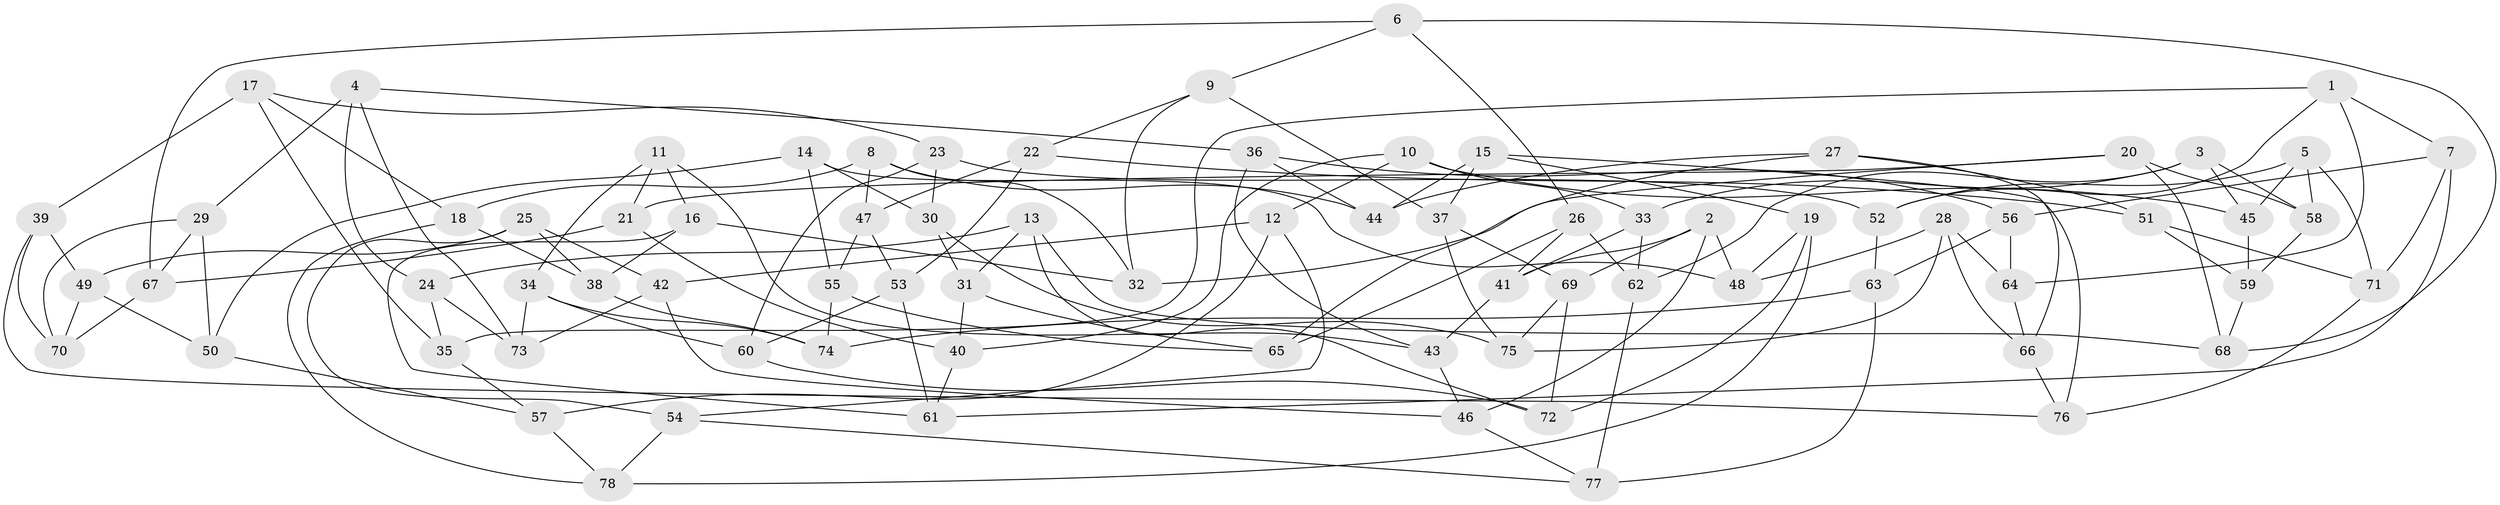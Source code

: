 // coarse degree distribution, {4: 0.26666666666666666, 6: 0.4666666666666667, 5: 0.24444444444444444, 3: 0.022222222222222223}
// Generated by graph-tools (version 1.1) at 2025/42/03/06/25 10:42:17]
// undirected, 78 vertices, 156 edges
graph export_dot {
graph [start="1"]
  node [color=gray90,style=filled];
  1;
  2;
  3;
  4;
  5;
  6;
  7;
  8;
  9;
  10;
  11;
  12;
  13;
  14;
  15;
  16;
  17;
  18;
  19;
  20;
  21;
  22;
  23;
  24;
  25;
  26;
  27;
  28;
  29;
  30;
  31;
  32;
  33;
  34;
  35;
  36;
  37;
  38;
  39;
  40;
  41;
  42;
  43;
  44;
  45;
  46;
  47;
  48;
  49;
  50;
  51;
  52;
  53;
  54;
  55;
  56;
  57;
  58;
  59;
  60;
  61;
  62;
  63;
  64;
  65;
  66;
  67;
  68;
  69;
  70;
  71;
  72;
  73;
  74;
  75;
  76;
  77;
  78;
  1 -- 52;
  1 -- 35;
  1 -- 64;
  1 -- 7;
  2 -- 46;
  2 -- 69;
  2 -- 48;
  2 -- 41;
  3 -- 33;
  3 -- 58;
  3 -- 45;
  3 -- 62;
  4 -- 73;
  4 -- 24;
  4 -- 29;
  4 -- 36;
  5 -- 52;
  5 -- 45;
  5 -- 58;
  5 -- 71;
  6 -- 67;
  6 -- 26;
  6 -- 68;
  6 -- 9;
  7 -- 61;
  7 -- 71;
  7 -- 56;
  8 -- 47;
  8 -- 44;
  8 -- 18;
  8 -- 32;
  9 -- 22;
  9 -- 37;
  9 -- 32;
  10 -- 45;
  10 -- 40;
  10 -- 33;
  10 -- 12;
  11 -- 16;
  11 -- 43;
  11 -- 34;
  11 -- 21;
  12 -- 54;
  12 -- 57;
  12 -- 42;
  13 -- 68;
  13 -- 24;
  13 -- 31;
  13 -- 72;
  14 -- 48;
  14 -- 50;
  14 -- 55;
  14 -- 30;
  15 -- 37;
  15 -- 19;
  15 -- 44;
  15 -- 76;
  16 -- 32;
  16 -- 61;
  16 -- 38;
  17 -- 39;
  17 -- 18;
  17 -- 35;
  17 -- 23;
  18 -- 38;
  18 -- 78;
  19 -- 78;
  19 -- 48;
  19 -- 72;
  20 -- 32;
  20 -- 58;
  20 -- 68;
  20 -- 21;
  21 -- 67;
  21 -- 40;
  22 -- 51;
  22 -- 53;
  22 -- 47;
  23 -- 30;
  23 -- 52;
  23 -- 60;
  24 -- 35;
  24 -- 73;
  25 -- 49;
  25 -- 42;
  25 -- 54;
  25 -- 38;
  26 -- 41;
  26 -- 65;
  26 -- 62;
  27 -- 44;
  27 -- 66;
  27 -- 51;
  27 -- 65;
  28 -- 66;
  28 -- 48;
  28 -- 64;
  28 -- 75;
  29 -- 70;
  29 -- 50;
  29 -- 67;
  30 -- 75;
  30 -- 31;
  31 -- 65;
  31 -- 40;
  33 -- 62;
  33 -- 41;
  34 -- 74;
  34 -- 73;
  34 -- 60;
  35 -- 57;
  36 -- 43;
  36 -- 44;
  36 -- 56;
  37 -- 75;
  37 -- 69;
  38 -- 74;
  39 -- 76;
  39 -- 49;
  39 -- 70;
  40 -- 61;
  41 -- 43;
  42 -- 46;
  42 -- 73;
  43 -- 46;
  45 -- 59;
  46 -- 77;
  47 -- 53;
  47 -- 55;
  49 -- 70;
  49 -- 50;
  50 -- 57;
  51 -- 59;
  51 -- 71;
  52 -- 63;
  53 -- 61;
  53 -- 60;
  54 -- 78;
  54 -- 77;
  55 -- 74;
  55 -- 65;
  56 -- 63;
  56 -- 64;
  57 -- 78;
  58 -- 59;
  59 -- 68;
  60 -- 72;
  62 -- 77;
  63 -- 74;
  63 -- 77;
  64 -- 66;
  66 -- 76;
  67 -- 70;
  69 -- 75;
  69 -- 72;
  71 -- 76;
}
